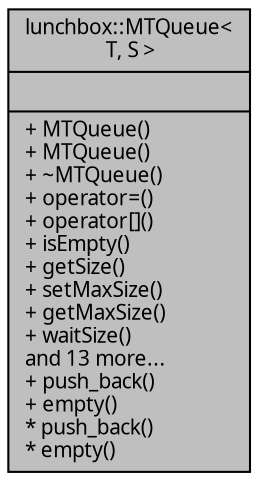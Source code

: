 digraph "lunchbox::MTQueue&lt; T, S &gt;"
{
  edge [fontname="Sans",fontsize="10",labelfontname="Sans",labelfontsize="10"];
  node [fontname="Sans",fontsize="10",shape=record];
  Node1 [label="{lunchbox::MTQueue\<\l T, S \>\n||+ MTQueue()\l+ MTQueue()\l+ ~MTQueue()\l+ operator=()\l+ operator[]()\l+ isEmpty()\l+ getSize()\l+ setMaxSize()\l+ getMaxSize()\l+ waitSize()\land 13 more...\l+ push_back()\l+ empty()\l* push_back()\l* empty()\l}",height=0.2,width=0.4,color="black", fillcolor="grey75", style="filled" fontcolor="black"];
}
